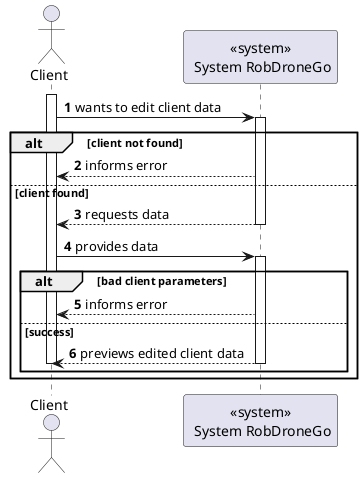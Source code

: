 @startuml
autonumber

actor "Client" as usr

participant "<<system>>\n System RobDroneGo" as sys

activate usr
    usr -> sys : wants to edit client data
    activate sys
alt client not found
        sys --> usr : informs error
else client found
        sys --> usr : requests data
    deactivate sys

    usr -> sys : provides data
    activate sys
alt bad client parameters
        sys --> usr : informs error
else success
        sys --> usr : previews edited client data
    deactivate sys
deactivate usr
end
end

@enduml
